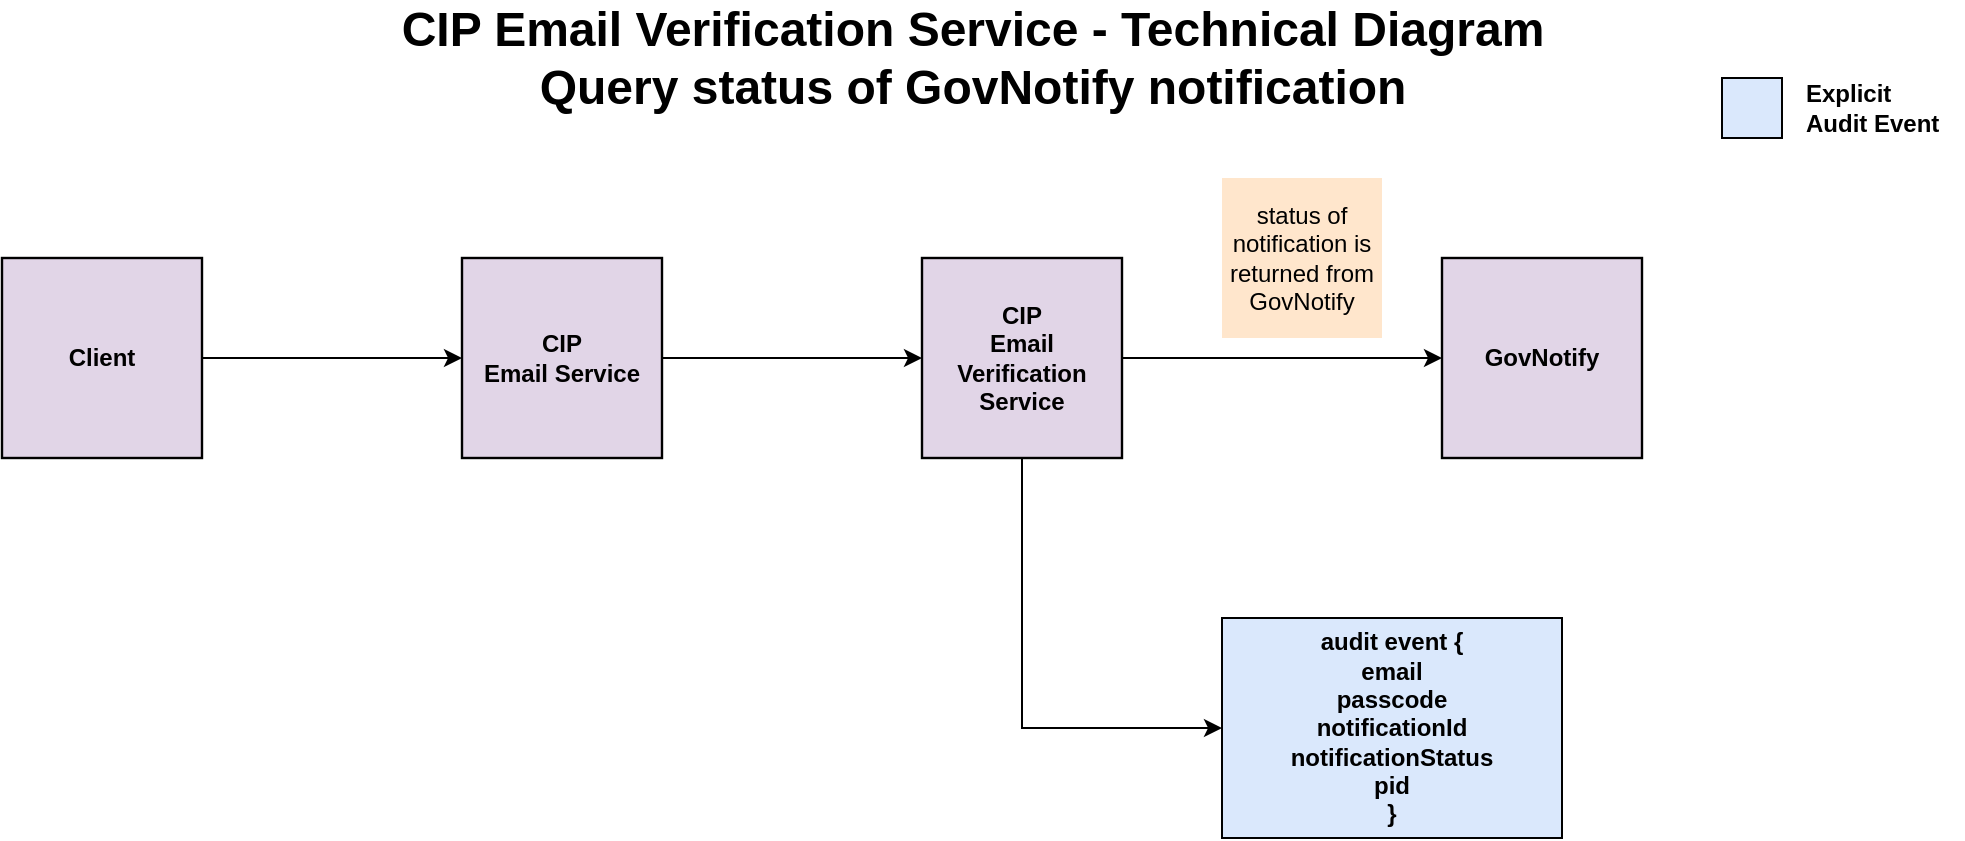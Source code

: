 <mxfile version="20.4.2" type="device"><diagram id="kgpKYQtTHZ0yAKxKKP6v" name="Page-1"><mxGraphModel dx="1186" dy="532" grid="1" gridSize="10" guides="1" tooltips="1" connect="1" arrows="1" fold="1" page="1" pageScale="1" pageWidth="1169" pageHeight="827" background="#ffffff" math="0" shadow="0"><root><mxCell id="0"/><mxCell id="1" parent="0"/><mxCell id="KZSMSXj4tKg7x476YEKu-47" value="Client" style="whiteSpace=wrap;html=1;aspect=fixed;labelBackgroundColor=#E1D5E7;fillColor=#E1D5E7;strokeColor=#000000;fontStyle=1;strokeWidth=1.2;" parent="1" vertex="1"><mxGeometry x="100" y="130" width="100" height="100" as="geometry"/></mxCell><mxCell id="KZSMSXj4tKg7x476YEKu-48" value="CIP &lt;br&gt;Email Service" style="whiteSpace=wrap;html=1;aspect=fixed;labelBackgroundColor=#E1D5E7;fillColor=#E1D5E7;strokeColor=#000000;fontStyle=1;strokeWidth=1.2;" parent="1" vertex="1"><mxGeometry x="330" y="130" width="100" height="100" as="geometry"/></mxCell><mxCell id="KZSMSXj4tKg7x476YEKu-49" value="CIP&lt;br&gt;Email&lt;br&gt;Verification Service" style="whiteSpace=wrap;html=1;aspect=fixed;labelBackgroundColor=#E1D5E7;fillColor=#E1D5E7;strokeColor=#000000;fontStyle=1;strokeWidth=1.2;" parent="1" vertex="1"><mxGeometry x="560" y="130" width="100" height="100" as="geometry"/></mxCell><mxCell id="KZSMSXj4tKg7x476YEKu-91" value="CIP Email Verification Service - Technical Diagram&lt;br&gt;Query status of GovNotify notification" style="text;strokeColor=none;fillColor=none;html=1;fontSize=24;fontStyle=1;verticalAlign=middle;align=center;labelBackgroundColor=none;" parent="1" vertex="1"><mxGeometry x="535" y="10" width="100" height="40" as="geometry"/></mxCell><mxCell id="fN3dUj9VGktFImaNiWBy-7" value="&lt;span style=&quot;&quot;&gt;audit event {&lt;/span&gt;&lt;br style=&quot;&quot;&gt;&lt;span style=&quot;&quot;&gt;&#9;&lt;/span&gt;&lt;span style=&quot;&quot;&gt;email&lt;br&gt;&lt;/span&gt;passcode&lt;br&gt;notificationId&lt;br style=&quot;&quot;&gt;&lt;span style=&quot;&quot;&gt;notificationStatus&lt;/span&gt;&lt;br style=&quot;&quot;&gt;&lt;span style=&quot;&quot;&gt;pid&lt;/span&gt;&lt;br style=&quot;&quot;&gt;&lt;span style=&quot;&quot;&gt;}&lt;/span&gt;" style="rounded=0;whiteSpace=wrap;html=1;labelBackgroundColor=#DAE8FC;strokeColor=#000000;fillColor=#DAE8FC;fontStyle=1" parent="1" vertex="1"><mxGeometry x="710" y="310" width="170" height="110" as="geometry"/></mxCell><mxCell id="fN3dUj9VGktFImaNiWBy-8" value="" style="endArrow=classic;html=1;rounded=0;entryX=0;entryY=0.5;entryDx=0;entryDy=0;exitX=1;exitY=0.5;exitDx=0;exitDy=0;" parent="1" source="KZSMSXj4tKg7x476YEKu-47" target="KZSMSXj4tKg7x476YEKu-48" edge="1"><mxGeometry width="50" height="50" relative="1" as="geometry"><mxPoint x="630" y="310" as="sourcePoint"/><mxPoint x="680" y="260" as="targetPoint"/></mxGeometry></mxCell><mxCell id="fN3dUj9VGktFImaNiWBy-9" value="" style="endArrow=classic;html=1;rounded=0;entryX=0;entryY=0.5;entryDx=0;entryDy=0;exitX=1;exitY=0.5;exitDx=0;exitDy=0;" parent="1" source="KZSMSXj4tKg7x476YEKu-48" target="KZSMSXj4tKg7x476YEKu-49" edge="1"><mxGeometry width="50" height="50" relative="1" as="geometry"><mxPoint x="630" y="310" as="sourcePoint"/><mxPoint x="680" y="260" as="targetPoint"/></mxGeometry></mxCell><mxCell id="fN3dUj9VGktFImaNiWBy-10" value="status of notification is returned from GovNotify" style="whiteSpace=wrap;html=1;aspect=fixed;labelBackgroundColor=none;strokeColor=none;fillColor=#ffe6cc;" parent="1" vertex="1"><mxGeometry x="710" y="90" width="80" height="80" as="geometry"/></mxCell><mxCell id="fN3dUj9VGktFImaNiWBy-13" value="" style="endArrow=classic;html=1;rounded=0;entryX=0;entryY=0.5;entryDx=0;entryDy=0;exitX=0.5;exitY=1;exitDx=0;exitDy=0;" parent="1" source="KZSMSXj4tKg7x476YEKu-49" target="fN3dUj9VGktFImaNiWBy-7" edge="1"><mxGeometry width="50" height="50" relative="1" as="geometry"><mxPoint x="630" y="310" as="sourcePoint"/><mxPoint x="680" y="260" as="targetPoint"/><Array as="points"><mxPoint x="610" y="365"/></Array></mxGeometry></mxCell><mxCell id="fN3dUj9VGktFImaNiWBy-15" value="" style="whiteSpace=wrap;html=1;aspect=fixed;labelBackgroundColor=#E6D0DE;strokeColor=#000000;fillColor=#DAE8FC;" parent="1" vertex="1"><mxGeometry x="960" y="40" width="30" height="30" as="geometry"/></mxCell><mxCell id="fN3dUj9VGktFImaNiWBy-16" value="Explicit &lt;br&gt;Audit Event" style="text;html=1;align=left;verticalAlign=middle;resizable=0;points=[];autosize=1;strokeColor=none;fillColor=none;fontStyle=1" parent="1" vertex="1"><mxGeometry x="1000" y="40" width="80" height="30" as="geometry"/></mxCell><mxCell id="sLL1LsvSgvfPjPUEjNEr-1" value="GovNotify" style="whiteSpace=wrap;html=1;aspect=fixed;labelBackgroundColor=#E1D5E7;fillColor=#E1D5E7;strokeColor=#000000;fontStyle=1;strokeWidth=1.2;" parent="1" vertex="1"><mxGeometry x="820" y="130" width="100" height="100" as="geometry"/></mxCell><mxCell id="sLL1LsvSgvfPjPUEjNEr-2" value="" style="endArrow=classic;html=1;rounded=0;entryX=0;entryY=0.5;entryDx=0;entryDy=0;exitX=1;exitY=0.5;exitDx=0;exitDy=0;" parent="1" source="KZSMSXj4tKg7x476YEKu-49" target="sLL1LsvSgvfPjPUEjNEr-1" edge="1"><mxGeometry width="50" height="50" relative="1" as="geometry"><mxPoint x="560" y="300" as="sourcePoint"/><mxPoint x="610" y="250" as="targetPoint"/></mxGeometry></mxCell></root></mxGraphModel></diagram></mxfile>